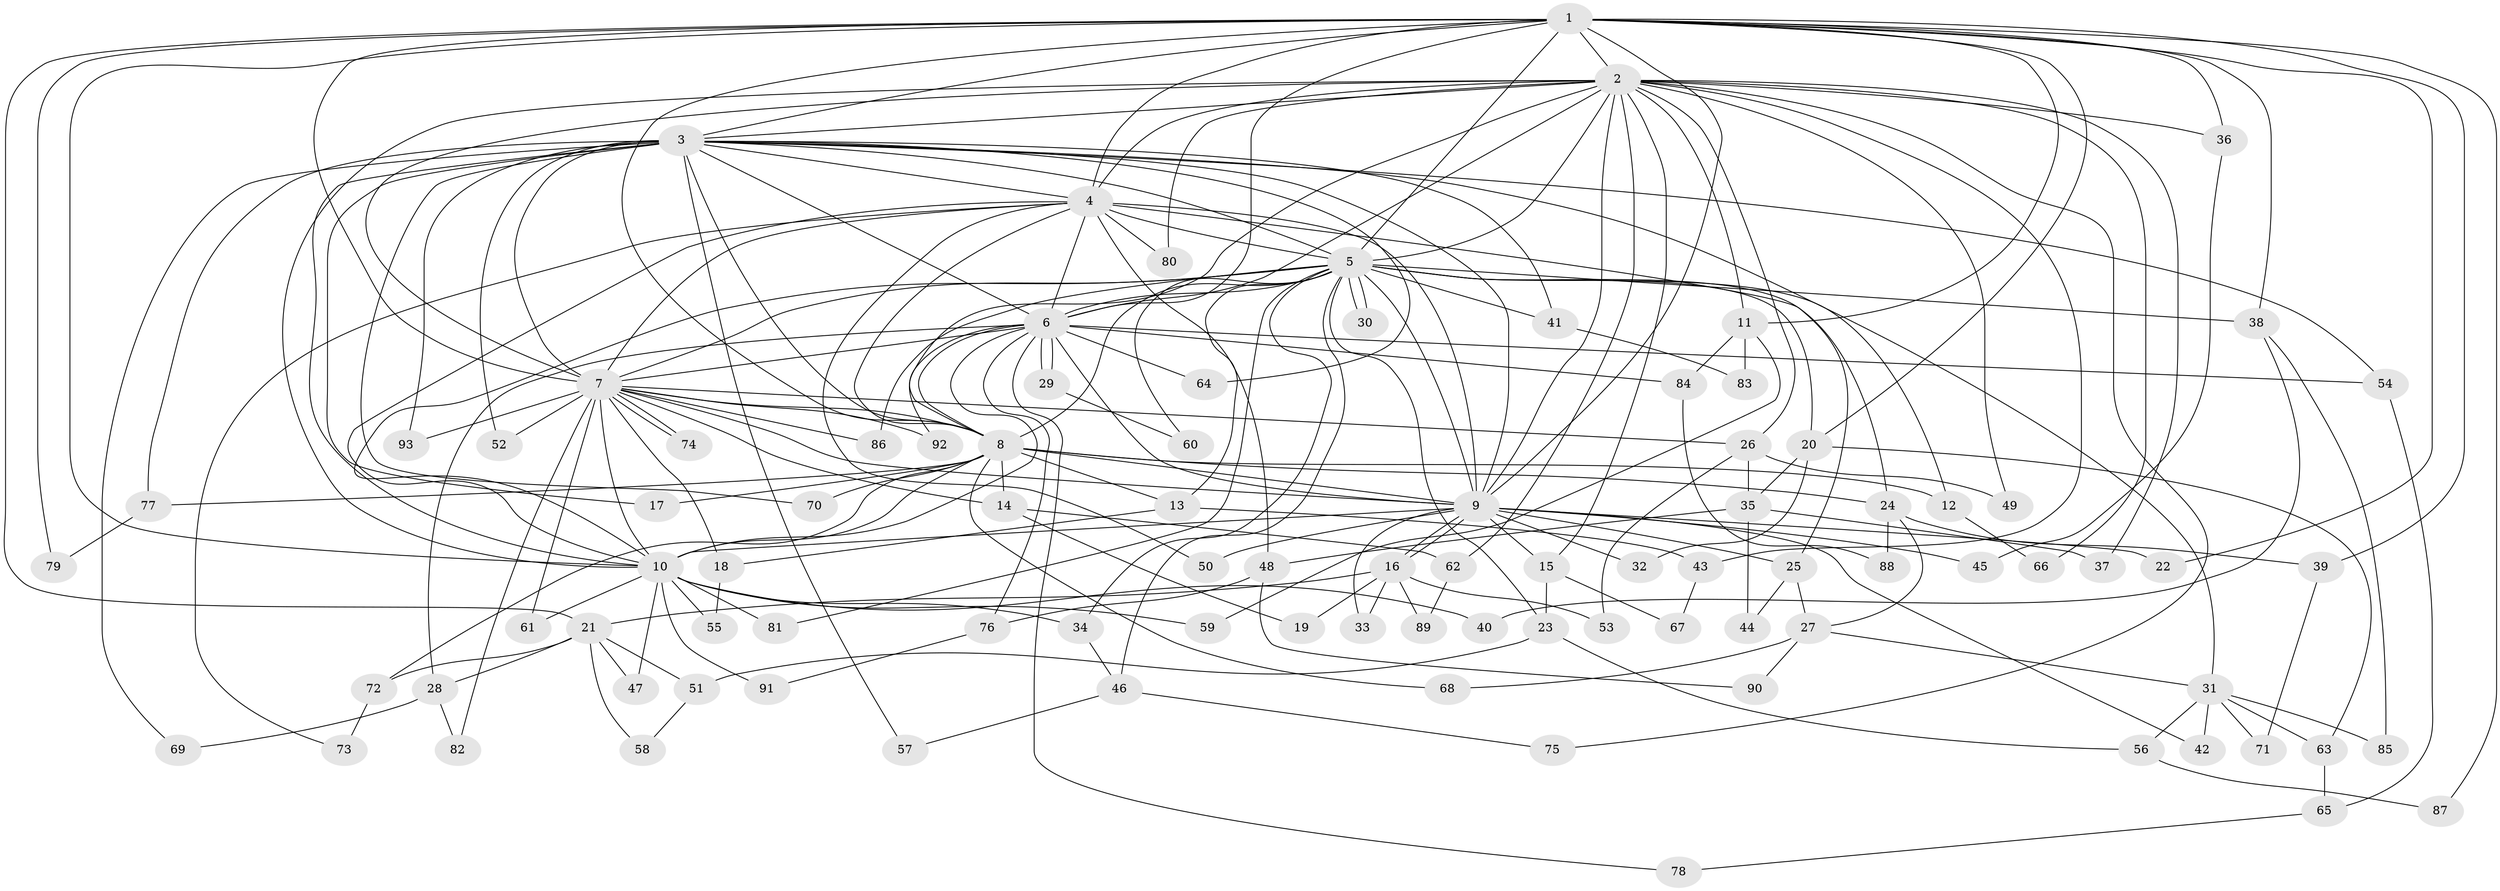 // Generated by graph-tools (version 1.1) at 2025/11/02/27/25 16:11:04]
// undirected, 93 vertices, 211 edges
graph export_dot {
graph [start="1"]
  node [color=gray90,style=filled];
  1;
  2;
  3;
  4;
  5;
  6;
  7;
  8;
  9;
  10;
  11;
  12;
  13;
  14;
  15;
  16;
  17;
  18;
  19;
  20;
  21;
  22;
  23;
  24;
  25;
  26;
  27;
  28;
  29;
  30;
  31;
  32;
  33;
  34;
  35;
  36;
  37;
  38;
  39;
  40;
  41;
  42;
  43;
  44;
  45;
  46;
  47;
  48;
  49;
  50;
  51;
  52;
  53;
  54;
  55;
  56;
  57;
  58;
  59;
  60;
  61;
  62;
  63;
  64;
  65;
  66;
  67;
  68;
  69;
  70;
  71;
  72;
  73;
  74;
  75;
  76;
  77;
  78;
  79;
  80;
  81;
  82;
  83;
  84;
  85;
  86;
  87;
  88;
  89;
  90;
  91;
  92;
  93;
  1 -- 2;
  1 -- 3;
  1 -- 4;
  1 -- 5;
  1 -- 6;
  1 -- 7;
  1 -- 8;
  1 -- 9;
  1 -- 10;
  1 -- 11;
  1 -- 20;
  1 -- 21;
  1 -- 22;
  1 -- 36;
  1 -- 38;
  1 -- 39;
  1 -- 79;
  1 -- 87;
  2 -- 3;
  2 -- 4;
  2 -- 5;
  2 -- 6;
  2 -- 7;
  2 -- 8;
  2 -- 9;
  2 -- 10;
  2 -- 11;
  2 -- 15;
  2 -- 26;
  2 -- 36;
  2 -- 37;
  2 -- 43;
  2 -- 49;
  2 -- 62;
  2 -- 66;
  2 -- 75;
  2 -- 80;
  3 -- 4;
  3 -- 5;
  3 -- 6;
  3 -- 7;
  3 -- 8;
  3 -- 9;
  3 -- 10;
  3 -- 17;
  3 -- 31;
  3 -- 41;
  3 -- 52;
  3 -- 54;
  3 -- 57;
  3 -- 64;
  3 -- 69;
  3 -- 70;
  3 -- 77;
  3 -- 93;
  4 -- 5;
  4 -- 6;
  4 -- 7;
  4 -- 8;
  4 -- 9;
  4 -- 10;
  4 -- 25;
  4 -- 48;
  4 -- 50;
  4 -- 73;
  4 -- 80;
  5 -- 6;
  5 -- 7;
  5 -- 8;
  5 -- 9;
  5 -- 10;
  5 -- 12;
  5 -- 13;
  5 -- 20;
  5 -- 23;
  5 -- 24;
  5 -- 30;
  5 -- 30;
  5 -- 34;
  5 -- 38;
  5 -- 41;
  5 -- 46;
  5 -- 60;
  5 -- 81;
  5 -- 86;
  6 -- 7;
  6 -- 8;
  6 -- 9;
  6 -- 10;
  6 -- 28;
  6 -- 29;
  6 -- 29;
  6 -- 54;
  6 -- 64;
  6 -- 76;
  6 -- 78;
  6 -- 84;
  6 -- 92;
  7 -- 8;
  7 -- 9;
  7 -- 10;
  7 -- 14;
  7 -- 18;
  7 -- 26;
  7 -- 52;
  7 -- 61;
  7 -- 74;
  7 -- 74;
  7 -- 82;
  7 -- 86;
  7 -- 92;
  7 -- 93;
  8 -- 9;
  8 -- 10;
  8 -- 12;
  8 -- 13;
  8 -- 14;
  8 -- 17;
  8 -- 24;
  8 -- 68;
  8 -- 70;
  8 -- 72;
  8 -- 77;
  9 -- 10;
  9 -- 15;
  9 -- 16;
  9 -- 16;
  9 -- 22;
  9 -- 25;
  9 -- 32;
  9 -- 33;
  9 -- 42;
  9 -- 45;
  9 -- 50;
  10 -- 34;
  10 -- 40;
  10 -- 47;
  10 -- 55;
  10 -- 59;
  10 -- 61;
  10 -- 81;
  10 -- 91;
  11 -- 59;
  11 -- 83;
  11 -- 84;
  12 -- 66;
  13 -- 18;
  13 -- 43;
  14 -- 19;
  14 -- 62;
  15 -- 23;
  15 -- 67;
  16 -- 19;
  16 -- 21;
  16 -- 33;
  16 -- 53;
  16 -- 89;
  18 -- 55;
  20 -- 32;
  20 -- 35;
  20 -- 63;
  21 -- 28;
  21 -- 47;
  21 -- 51;
  21 -- 58;
  21 -- 72;
  23 -- 51;
  23 -- 56;
  24 -- 27;
  24 -- 39;
  24 -- 88;
  25 -- 27;
  25 -- 44;
  26 -- 35;
  26 -- 49;
  26 -- 53;
  27 -- 31;
  27 -- 68;
  27 -- 90;
  28 -- 69;
  28 -- 82;
  29 -- 60;
  31 -- 42;
  31 -- 56;
  31 -- 63;
  31 -- 71;
  31 -- 85;
  34 -- 46;
  35 -- 37;
  35 -- 44;
  35 -- 48;
  36 -- 45;
  38 -- 40;
  38 -- 85;
  39 -- 71;
  41 -- 83;
  43 -- 67;
  46 -- 57;
  46 -- 75;
  48 -- 76;
  48 -- 90;
  51 -- 58;
  54 -- 65;
  56 -- 87;
  62 -- 89;
  63 -- 65;
  65 -- 78;
  72 -- 73;
  76 -- 91;
  77 -- 79;
  84 -- 88;
}
